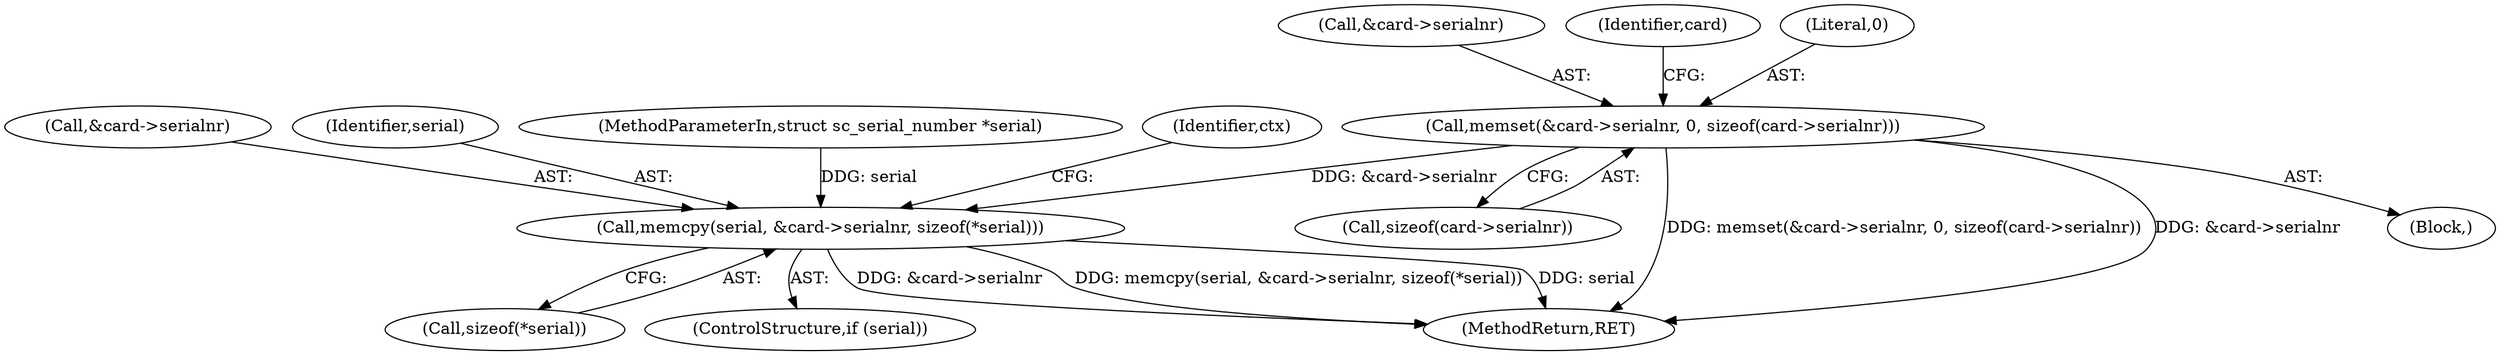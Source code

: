 digraph "0_OpenSC_8fe377e93b4b56060e5bbfb6f3142ceaeca744fa_10@API" {
"1000135" [label="(Call,memset(&card->serialnr, 0, sizeof(card->serialnr)))"];
"1000452" [label="(Call,memcpy(serial, &card->serialnr, sizeof(*serial)))"];
"1000464" [label="(MethodReturn,RET)"];
"1000458" [label="(Call,sizeof(*serial))"];
"1000135" [label="(Call,memset(&card->serialnr, 0, sizeof(card->serialnr)))"];
"1000454" [label="(Call,&card->serialnr)"];
"1000452" [label="(Call,memcpy(serial, &card->serialnr, sizeof(*serial)))"];
"1000453" [label="(Identifier,serial)"];
"1000105" [label="(Block,)"];
"1000104" [label="(MethodParameterIn,struct sc_serial_number *serial)"];
"1000136" [label="(Call,&card->serialnr)"];
"1000146" [label="(Identifier,card)"];
"1000450" [label="(ControlStructure,if (serial))"];
"1000140" [label="(Literal,0)"];
"1000141" [label="(Call,sizeof(card->serialnr))"];
"1000462" [label="(Identifier,ctx)"];
"1000135" -> "1000105"  [label="AST: "];
"1000135" -> "1000141"  [label="CFG: "];
"1000136" -> "1000135"  [label="AST: "];
"1000140" -> "1000135"  [label="AST: "];
"1000141" -> "1000135"  [label="AST: "];
"1000146" -> "1000135"  [label="CFG: "];
"1000135" -> "1000464"  [label="DDG: memset(&card->serialnr, 0, sizeof(card->serialnr))"];
"1000135" -> "1000464"  [label="DDG: &card->serialnr"];
"1000135" -> "1000452"  [label="DDG: &card->serialnr"];
"1000452" -> "1000450"  [label="AST: "];
"1000452" -> "1000458"  [label="CFG: "];
"1000453" -> "1000452"  [label="AST: "];
"1000454" -> "1000452"  [label="AST: "];
"1000458" -> "1000452"  [label="AST: "];
"1000462" -> "1000452"  [label="CFG: "];
"1000452" -> "1000464"  [label="DDG: memcpy(serial, &card->serialnr, sizeof(*serial))"];
"1000452" -> "1000464"  [label="DDG: serial"];
"1000452" -> "1000464"  [label="DDG: &card->serialnr"];
"1000104" -> "1000452"  [label="DDG: serial"];
}
